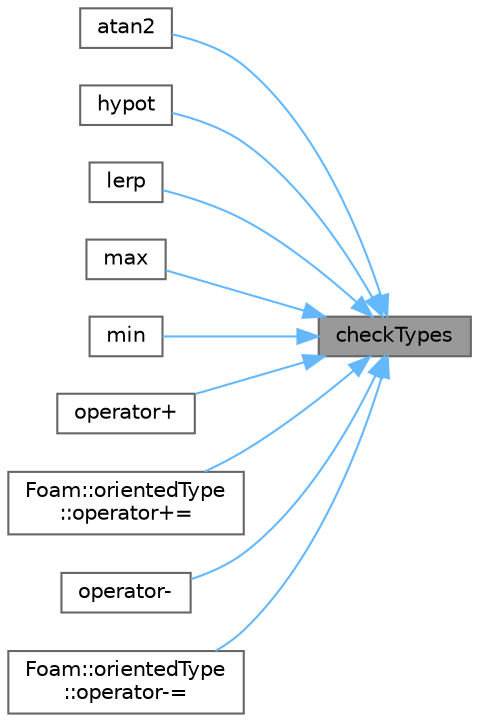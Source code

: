 digraph "checkTypes"
{
 // LATEX_PDF_SIZE
  bgcolor="transparent";
  edge [fontname=Helvetica,fontsize=10,labelfontname=Helvetica,labelfontsize=10];
  node [fontname=Helvetica,fontsize=10,shape=box,height=0.2,width=0.4];
  rankdir="RL";
  Node1 [id="Node000001",label="checkTypes",height=0.2,width=0.4,color="gray40", fillcolor="grey60", style="filled", fontcolor="black",tooltip=" "];
  Node1 -> Node2 [id="edge1_Node000001_Node000002",dir="back",color="steelblue1",style="solid",tooltip=" "];
  Node2 [id="Node000002",label="atan2",height=0.2,width=0.4,color="grey40", fillcolor="white", style="filled",URL="$namespaceFoam.html#a1327adf673f2aaa2b24a522bfac5d064",tooltip=" "];
  Node1 -> Node3 [id="edge2_Node000001_Node000003",dir="back",color="steelblue1",style="solid",tooltip=" "];
  Node3 [id="Node000003",label="hypot",height=0.2,width=0.4,color="grey40", fillcolor="white", style="filled",URL="$namespaceFoam.html#a1d7e02f1c69d5208f6258c9f60e27934",tooltip=" "];
  Node1 -> Node4 [id="edge3_Node000001_Node000004",dir="back",color="steelblue1",style="solid",tooltip=" "];
  Node4 [id="Node000004",label="lerp",height=0.2,width=0.4,color="grey40", fillcolor="white", style="filled",URL="$namespaceFoam.html#af1447eb0b165f660dd713804f7dba0f5",tooltip=" "];
  Node1 -> Node5 [id="edge4_Node000001_Node000005",dir="back",color="steelblue1",style="solid",tooltip=" "];
  Node5 [id="Node000005",label="max",height=0.2,width=0.4,color="grey40", fillcolor="white", style="filled",URL="$namespaceFoam.html#a5d3b8d19744dee3676ddb144462d5be7",tooltip=" "];
  Node1 -> Node6 [id="edge5_Node000001_Node000006",dir="back",color="steelblue1",style="solid",tooltip=" "];
  Node6 [id="Node000006",label="min",height=0.2,width=0.4,color="grey40", fillcolor="white", style="filled",URL="$namespaceFoam.html#a213c18a191054f811a1dc091de27824b",tooltip=" "];
  Node1 -> Node7 [id="edge6_Node000001_Node000007",dir="back",color="steelblue1",style="solid",tooltip=" "];
  Node7 [id="Node000007",label="operator+",height=0.2,width=0.4,color="grey40", fillcolor="white", style="filled",URL="$namespaceFoam.html#a32500885e07b0f94654bc8616e82e6b1",tooltip=" "];
  Node1 -> Node8 [id="edge7_Node000001_Node000008",dir="back",color="steelblue1",style="solid",tooltip=" "];
  Node8 [id="Node000008",label="Foam::orientedType\l::operator+=",height=0.2,width=0.4,color="grey40", fillcolor="white", style="filled",URL="$classFoam_1_1orientedType.html#ad6dedcc5d45e7f5d38f298365322e5be",tooltip=" "];
  Node1 -> Node9 [id="edge8_Node000001_Node000009",dir="back",color="steelblue1",style="solid",tooltip=" "];
  Node9 [id="Node000009",label="operator-",height=0.2,width=0.4,color="grey40", fillcolor="white", style="filled",URL="$namespaceFoam.html#a7573aa7ee63d61aab27c63acfb8bfbd8",tooltip=" "];
  Node1 -> Node10 [id="edge9_Node000001_Node000010",dir="back",color="steelblue1",style="solid",tooltip=" "];
  Node10 [id="Node000010",label="Foam::orientedType\l::operator-=",height=0.2,width=0.4,color="grey40", fillcolor="white", style="filled",URL="$classFoam_1_1orientedType.html#a6548da2177b878bba8161db6cceaaaaa",tooltip=" "];
}
